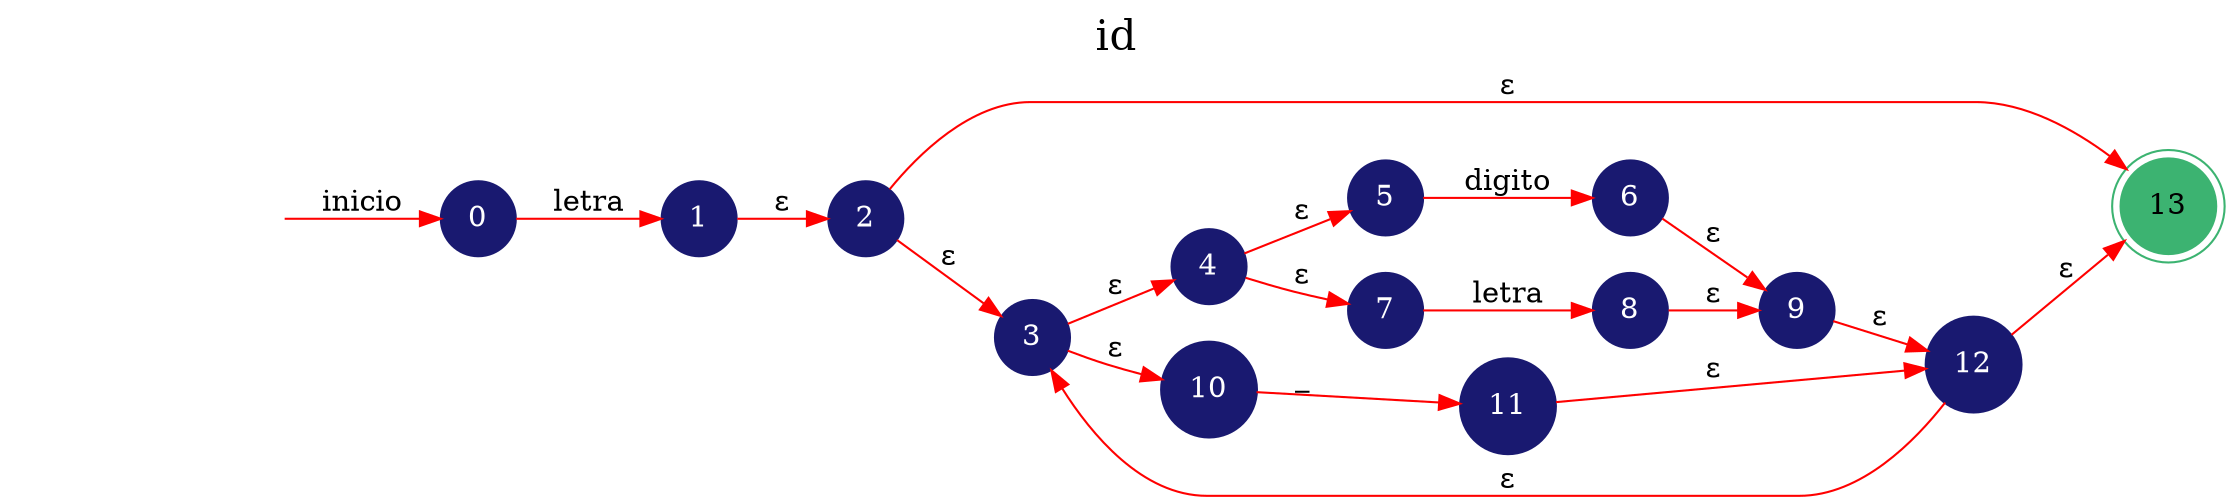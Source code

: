 digraph AFN {
	rankdir=LR;
	graph [label="id", labelloc=t, fontsize=20]; 
	node [shape=doublecircle, style = filled,color = mediumseagreen];
 13;
	node [shape=circle];
	node [color=midnightblue,fontcolor=white];
	edge [color=red];
	secret_node [style=invis];
	secret_node -> 0 [label="inicio"];
	0->1 [label="letra"]
	1->2 [label="ε"]
	2->3 [label="ε"]
	2->13 [label="ε"]
	3->4 [label="ε"]
	3->10 [label="ε"]
	4->5 [label="ε"]
	4->7 [label="ε"]
	5->6 [label="digito"]
	6->9 [label="ε"]
	7->8 [label="letra"]
	8->9 [label="ε"]
	9->12 [label="ε"]
	10->11 [label="_"]
	11->12 [label="ε"]
	12->3 [label="ε"]
	12->13 [label="ε"]
}
